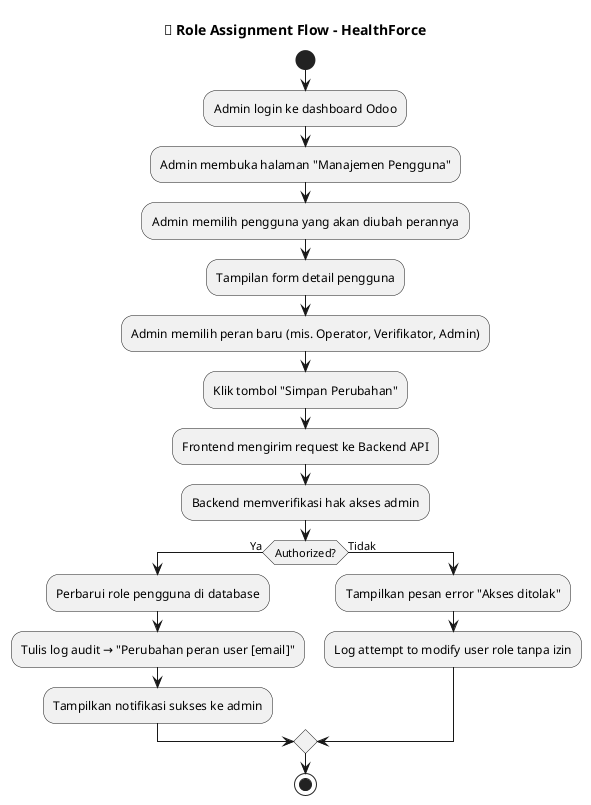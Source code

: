 @startuml role_assignment_flow

title 👥 Role Assignment Flow - HealthForce

start

:Admin login ke dashboard Odoo;

:Admin membuka halaman "Manajemen Pengguna";

:Admin memilih pengguna yang akan diubah perannya;

:Tampilan form detail pengguna;

:Admin memilih peran baru (mis. Operator, Verifikator, Admin);

:Klik tombol "Simpan Perubahan";

:Frontend mengirim request ke Backend API;

:Backend memverifikasi hak akses admin;

if (Authorized?) then (Ya)
  :Perbarui role pengguna di database;

  :Tulis log audit → "Perubahan peran user [email]";

  :Tampilkan notifikasi sukses ke admin;
else (Tidak)
  :Tampilkan pesan error "Akses ditolak";
  :Log attempt to modify user role tanpa izin;
endif

stop

@enduml
